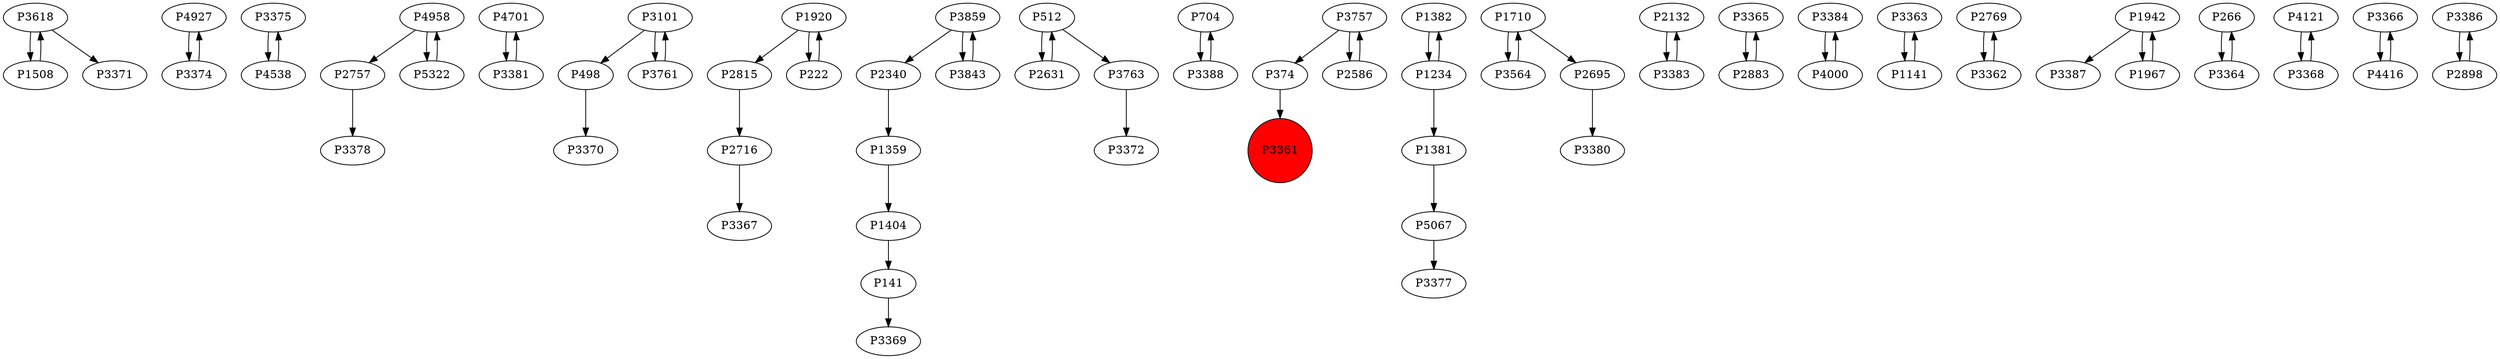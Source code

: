 digraph {
	P3618 -> P1508
	P4927 -> P3374
	P3375 -> P4538
	P4958 -> P2757
	P4701 -> P3381
	P3374 -> P4927
	P498 -> P3370
	P1920 -> P2815
	P1359 -> P1404
	P512 -> P2631
	P3381 -> P4701
	P704 -> P3388
	P3757 -> P374
	P1382 -> P1234
	P1710 -> P3564
	P2132 -> P3383
	P1404 -> P141
	P2586 -> P3757
	P3618 -> P3371
	P3383 -> P2132
	P1710 -> P2695
	P3365 -> P2883
	P3757 -> P2586
	P3101 -> P3761
	P1381 -> P5067
	P3761 -> P3101
	P2815 -> P2716
	P3384 -> P4000
	P3763 -> P3372
	P2340 -> P1359
	P3859 -> P3843
	P3363 -> P1141
	P374 -> P3361
	P5322 -> P4958
	P2769 -> P3362
	P1942 -> P3387
	P266 -> P3364
	P4121 -> P3368
	P3843 -> P3859
	P3366 -> P4416
	P3101 -> P498
	P3364 -> P266
	P5067 -> P3377
	P3386 -> P2898
	P222 -> P1920
	P141 -> P3369
	P2883 -> P3365
	P2898 -> P3386
	P3388 -> P704
	P1967 -> P1942
	P1234 -> P1382
	P1234 -> P1381
	P2757 -> P3378
	P1508 -> P3618
	P2716 -> P3367
	P2695 -> P3380
	P512 -> P3763
	P4538 -> P3375
	P3362 -> P2769
	P4416 -> P3366
	P3368 -> P4121
	P1942 -> P1967
	P2631 -> P512
	P4000 -> P3384
	P3564 -> P1710
	P1920 -> P222
	P3859 -> P2340
	P1141 -> P3363
	P4958 -> P5322
	P3361 [shape=circle]
	P3361 [style=filled]
	P3361 [fillcolor=red]
}